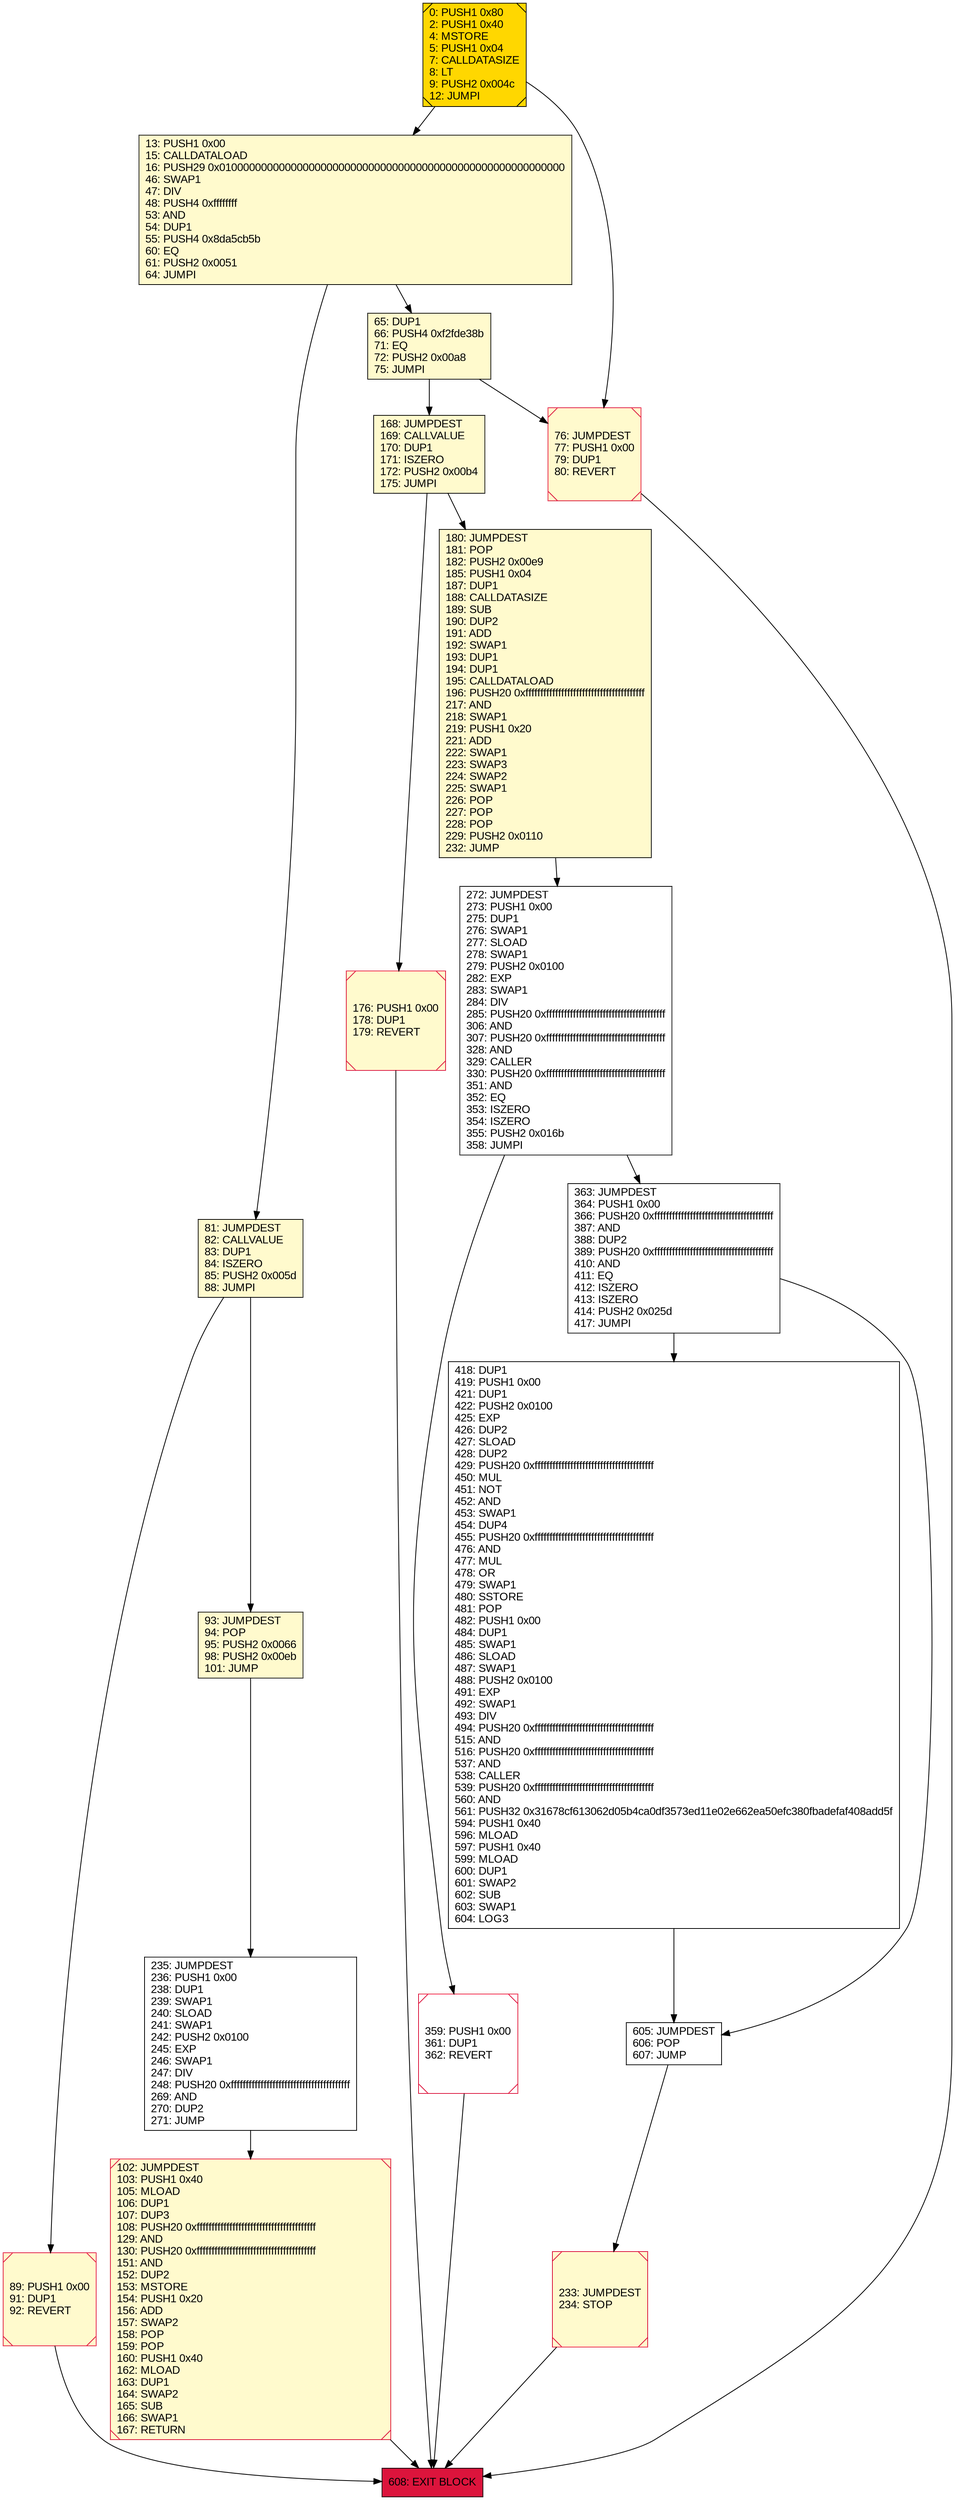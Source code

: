 digraph G {
bgcolor=transparent rankdir=UD;
node [shape=box style=filled color=black fillcolor=white fontname=arial fontcolor=black];
608 [label="608: EXIT BLOCK\l" fillcolor=crimson ];
359 [label="359: PUSH1 0x00\l361: DUP1\l362: REVERT\l" shape=Msquare color=crimson ];
65 [label="65: DUP1\l66: PUSH4 0xf2fde38b\l71: EQ\l72: PUSH2 0x00a8\l75: JUMPI\l" fillcolor=lemonchiffon ];
272 [label="272: JUMPDEST\l273: PUSH1 0x00\l275: DUP1\l276: SWAP1\l277: SLOAD\l278: SWAP1\l279: PUSH2 0x0100\l282: EXP\l283: SWAP1\l284: DIV\l285: PUSH20 0xffffffffffffffffffffffffffffffffffffffff\l306: AND\l307: PUSH20 0xffffffffffffffffffffffffffffffffffffffff\l328: AND\l329: CALLER\l330: PUSH20 0xffffffffffffffffffffffffffffffffffffffff\l351: AND\l352: EQ\l353: ISZERO\l354: ISZERO\l355: PUSH2 0x016b\l358: JUMPI\l" ];
13 [label="13: PUSH1 0x00\l15: CALLDATALOAD\l16: PUSH29 0x0100000000000000000000000000000000000000000000000000000000\l46: SWAP1\l47: DIV\l48: PUSH4 0xffffffff\l53: AND\l54: DUP1\l55: PUSH4 0x8da5cb5b\l60: EQ\l61: PUSH2 0x0051\l64: JUMPI\l" fillcolor=lemonchiffon ];
0 [label="0: PUSH1 0x80\l2: PUSH1 0x40\l4: MSTORE\l5: PUSH1 0x04\l7: CALLDATASIZE\l8: LT\l9: PUSH2 0x004c\l12: JUMPI\l" fillcolor=lemonchiffon shape=Msquare fillcolor=gold ];
76 [label="76: JUMPDEST\l77: PUSH1 0x00\l79: DUP1\l80: REVERT\l" fillcolor=lemonchiffon shape=Msquare color=crimson ];
81 [label="81: JUMPDEST\l82: CALLVALUE\l83: DUP1\l84: ISZERO\l85: PUSH2 0x005d\l88: JUMPI\l" fillcolor=lemonchiffon ];
418 [label="418: DUP1\l419: PUSH1 0x00\l421: DUP1\l422: PUSH2 0x0100\l425: EXP\l426: DUP2\l427: SLOAD\l428: DUP2\l429: PUSH20 0xffffffffffffffffffffffffffffffffffffffff\l450: MUL\l451: NOT\l452: AND\l453: SWAP1\l454: DUP4\l455: PUSH20 0xffffffffffffffffffffffffffffffffffffffff\l476: AND\l477: MUL\l478: OR\l479: SWAP1\l480: SSTORE\l481: POP\l482: PUSH1 0x00\l484: DUP1\l485: SWAP1\l486: SLOAD\l487: SWAP1\l488: PUSH2 0x0100\l491: EXP\l492: SWAP1\l493: DIV\l494: PUSH20 0xffffffffffffffffffffffffffffffffffffffff\l515: AND\l516: PUSH20 0xffffffffffffffffffffffffffffffffffffffff\l537: AND\l538: CALLER\l539: PUSH20 0xffffffffffffffffffffffffffffffffffffffff\l560: AND\l561: PUSH32 0x31678cf613062d05b4ca0df3573ed11e02e662ea50efc380fbadefaf408add5f\l594: PUSH1 0x40\l596: MLOAD\l597: PUSH1 0x40\l599: MLOAD\l600: DUP1\l601: SWAP2\l602: SUB\l603: SWAP1\l604: LOG3\l" ];
180 [label="180: JUMPDEST\l181: POP\l182: PUSH2 0x00e9\l185: PUSH1 0x04\l187: DUP1\l188: CALLDATASIZE\l189: SUB\l190: DUP2\l191: ADD\l192: SWAP1\l193: DUP1\l194: DUP1\l195: CALLDATALOAD\l196: PUSH20 0xffffffffffffffffffffffffffffffffffffffff\l217: AND\l218: SWAP1\l219: PUSH1 0x20\l221: ADD\l222: SWAP1\l223: SWAP3\l224: SWAP2\l225: SWAP1\l226: POP\l227: POP\l228: POP\l229: PUSH2 0x0110\l232: JUMP\l" fillcolor=lemonchiffon ];
168 [label="168: JUMPDEST\l169: CALLVALUE\l170: DUP1\l171: ISZERO\l172: PUSH2 0x00b4\l175: JUMPI\l" fillcolor=lemonchiffon ];
176 [label="176: PUSH1 0x00\l178: DUP1\l179: REVERT\l" fillcolor=lemonchiffon shape=Msquare color=crimson ];
363 [label="363: JUMPDEST\l364: PUSH1 0x00\l366: PUSH20 0xffffffffffffffffffffffffffffffffffffffff\l387: AND\l388: DUP2\l389: PUSH20 0xffffffffffffffffffffffffffffffffffffffff\l410: AND\l411: EQ\l412: ISZERO\l413: ISZERO\l414: PUSH2 0x025d\l417: JUMPI\l" ];
102 [label="102: JUMPDEST\l103: PUSH1 0x40\l105: MLOAD\l106: DUP1\l107: DUP3\l108: PUSH20 0xffffffffffffffffffffffffffffffffffffffff\l129: AND\l130: PUSH20 0xffffffffffffffffffffffffffffffffffffffff\l151: AND\l152: DUP2\l153: MSTORE\l154: PUSH1 0x20\l156: ADD\l157: SWAP2\l158: POP\l159: POP\l160: PUSH1 0x40\l162: MLOAD\l163: DUP1\l164: SWAP2\l165: SUB\l166: SWAP1\l167: RETURN\l" fillcolor=lemonchiffon shape=Msquare color=crimson ];
89 [label="89: PUSH1 0x00\l91: DUP1\l92: REVERT\l" fillcolor=lemonchiffon shape=Msquare color=crimson ];
93 [label="93: JUMPDEST\l94: POP\l95: PUSH2 0x0066\l98: PUSH2 0x00eb\l101: JUMP\l" fillcolor=lemonchiffon ];
605 [label="605: JUMPDEST\l606: POP\l607: JUMP\l" ];
235 [label="235: JUMPDEST\l236: PUSH1 0x00\l238: DUP1\l239: SWAP1\l240: SLOAD\l241: SWAP1\l242: PUSH2 0x0100\l245: EXP\l246: SWAP1\l247: DIV\l248: PUSH20 0xffffffffffffffffffffffffffffffffffffffff\l269: AND\l270: DUP2\l271: JUMP\l" ];
233 [label="233: JUMPDEST\l234: STOP\l" fillcolor=lemonchiffon shape=Msquare color=crimson ];
168 -> 176;
168 -> 180;
13 -> 81;
93 -> 235;
605 -> 233;
363 -> 605;
81 -> 93;
102 -> 608;
272 -> 363;
89 -> 608;
233 -> 608;
0 -> 76;
0 -> 13;
272 -> 359;
359 -> 608;
235 -> 102;
76 -> 608;
65 -> 76;
13 -> 65;
176 -> 608;
81 -> 89;
418 -> 605;
65 -> 168;
180 -> 272;
363 -> 418;
}